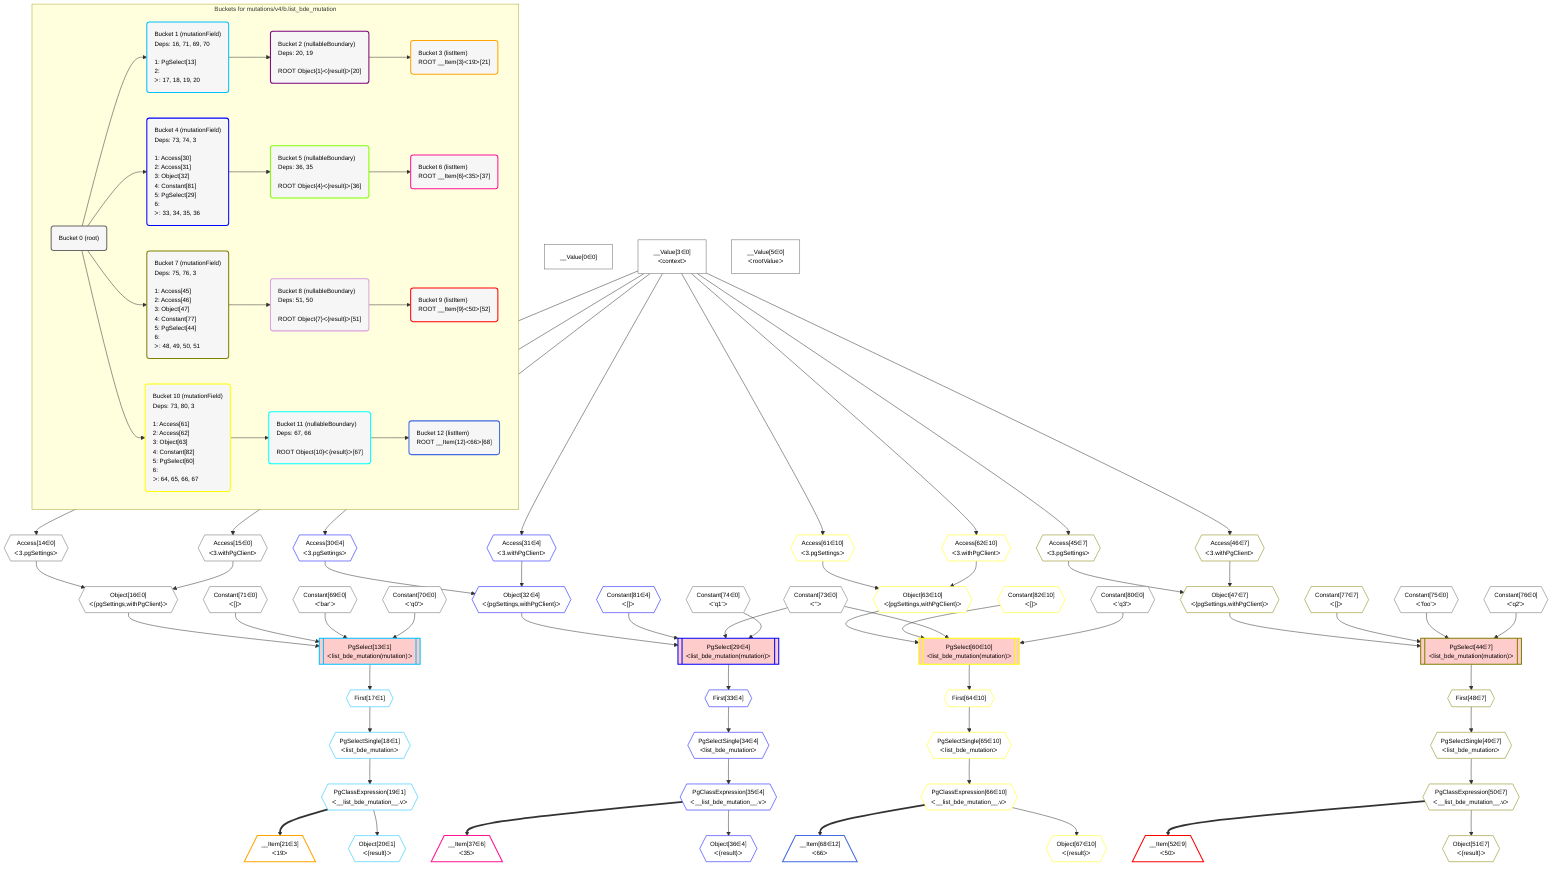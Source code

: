 %%{init: {'themeVariables': { 'fontSize': '12px'}}}%%
graph TD
    classDef path fill:#eee,stroke:#000,color:#000
    classDef plan fill:#fff,stroke-width:1px,color:#000
    classDef itemplan fill:#fff,stroke-width:2px,color:#000
    classDef unbatchedplan fill:#dff,stroke-width:1px,color:#000
    classDef sideeffectplan fill:#fcc,stroke-width:2px,color:#000
    classDef bucket fill:#f6f6f6,color:#000,stroke-width:2px,text-align:left


    %% define steps
    __Value0["__Value[0∈0]"]:::plan
    __Value3["__Value[3∈0]<br />ᐸcontextᐳ"]:::plan
    __Value5["__Value[5∈0]<br />ᐸrootValueᐳ"]:::plan
    Access14{{"Access[14∈0]<br />ᐸ3.pgSettingsᐳ"}}:::plan
    Access15{{"Access[15∈0]<br />ᐸ3.withPgClientᐳ"}}:::plan
    Object16{{"Object[16∈0]<br />ᐸ{pgSettings,withPgClient}ᐳ"}}:::plan
    Constant71{{"Constant[71∈0]<br />ᐸ[]ᐳ"}}:::plan
    Constant69{{"Constant[69∈0]<br />ᐸ'bar'ᐳ"}}:::plan
    Constant70{{"Constant[70∈0]<br />ᐸ'q0'ᐳ"}}:::plan
    PgSelect13[["PgSelect[13∈1]<br />ᐸlist_bde_mutation(mutation)ᐳ"]]:::sideeffectplan
    First17{{"First[17∈1]"}}:::plan
    PgSelectSingle18{{"PgSelectSingle[18∈1]<br />ᐸlist_bde_mutationᐳ"}}:::plan
    PgClassExpression19{{"PgClassExpression[19∈1]<br />ᐸ__list_bde_mutation__.vᐳ"}}:::plan
    Object20{{"Object[20∈1]<br />ᐸ{result}ᐳ"}}:::plan
    __Item21[/"__Item[21∈3]<br />ᐸ19ᐳ"\]:::itemplan
    Access30{{"Access[30∈4]<br />ᐸ3.pgSettingsᐳ"}}:::plan
    Access31{{"Access[31∈4]<br />ᐸ3.withPgClientᐳ"}}:::plan
    Object32{{"Object[32∈4]<br />ᐸ{pgSettings,withPgClient}ᐳ"}}:::plan
    Constant81{{"Constant[81∈4]<br />ᐸ[]ᐳ"}}:::plan
    Constant73{{"Constant[73∈0]<br />ᐸ''ᐳ"}}:::plan
    Constant74{{"Constant[74∈0]<br />ᐸ'q1'ᐳ"}}:::plan
    PgSelect29[["PgSelect[29∈4]<br />ᐸlist_bde_mutation(mutation)ᐳ"]]:::sideeffectplan
    First33{{"First[33∈4]"}}:::plan
    PgSelectSingle34{{"PgSelectSingle[34∈4]<br />ᐸlist_bde_mutationᐳ"}}:::plan
    PgClassExpression35{{"PgClassExpression[35∈4]<br />ᐸ__list_bde_mutation__.vᐳ"}}:::plan
    Object36{{"Object[36∈4]<br />ᐸ{result}ᐳ"}}:::plan
    __Item37[/"__Item[37∈6]<br />ᐸ35ᐳ"\]:::itemplan
    Access45{{"Access[45∈7]<br />ᐸ3.pgSettingsᐳ"}}:::plan
    Access46{{"Access[46∈7]<br />ᐸ3.withPgClientᐳ"}}:::plan
    Object47{{"Object[47∈7]<br />ᐸ{pgSettings,withPgClient}ᐳ"}}:::plan
    Constant77{{"Constant[77∈7]<br />ᐸ[]ᐳ"}}:::plan
    Constant75{{"Constant[75∈0]<br />ᐸ'foo'ᐳ"}}:::plan
    Constant76{{"Constant[76∈0]<br />ᐸ'q2'ᐳ"}}:::plan
    PgSelect44[["PgSelect[44∈7]<br />ᐸlist_bde_mutation(mutation)ᐳ"]]:::sideeffectplan
    First48{{"First[48∈7]"}}:::plan
    PgSelectSingle49{{"PgSelectSingle[49∈7]<br />ᐸlist_bde_mutationᐳ"}}:::plan
    PgClassExpression50{{"PgClassExpression[50∈7]<br />ᐸ__list_bde_mutation__.vᐳ"}}:::plan
    Object51{{"Object[51∈7]<br />ᐸ{result}ᐳ"}}:::plan
    __Item52[/"__Item[52∈9]<br />ᐸ50ᐳ"\]:::itemplan
    Access61{{"Access[61∈10]<br />ᐸ3.pgSettingsᐳ"}}:::plan
    Access62{{"Access[62∈10]<br />ᐸ3.withPgClientᐳ"}}:::plan
    Object63{{"Object[63∈10]<br />ᐸ{pgSettings,withPgClient}ᐳ"}}:::plan
    Constant82{{"Constant[82∈10]<br />ᐸ[]ᐳ"}}:::plan
    Constant80{{"Constant[80∈0]<br />ᐸ'q3'ᐳ"}}:::plan
    PgSelect60[["PgSelect[60∈10]<br />ᐸlist_bde_mutation(mutation)ᐳ"]]:::sideeffectplan
    First64{{"First[64∈10]"}}:::plan
    PgSelectSingle65{{"PgSelectSingle[65∈10]<br />ᐸlist_bde_mutationᐳ"}}:::plan
    PgClassExpression66{{"PgClassExpression[66∈10]<br />ᐸ__list_bde_mutation__.vᐳ"}}:::plan
    Object67{{"Object[67∈10]<br />ᐸ{result}ᐳ"}}:::plan
    __Item68[/"__Item[68∈12]<br />ᐸ66ᐳ"\]:::itemplan

    %% plan dependencies
    __Value3 --> Access14
    __Value3 --> Access15
    Access14 & Access15 --> Object16
    Object16 & Constant71 & Constant69 & Constant70 --> PgSelect13
    PgSelect13 --> First17
    First17 --> PgSelectSingle18
    PgSelectSingle18 --> PgClassExpression19
    PgClassExpression19 --> Object20
    PgClassExpression19 ==> __Item21
    __Value3 --> Access30
    __Value3 --> Access31
    Access30 & Access31 --> Object32
    Object32 & Constant81 & Constant73 & Constant74 --> PgSelect29
    PgSelect29 --> First33
    First33 --> PgSelectSingle34
    PgSelectSingle34 --> PgClassExpression35
    PgClassExpression35 --> Object36
    PgClassExpression35 ==> __Item37
    __Value3 --> Access45
    __Value3 --> Access46
    Access45 & Access46 --> Object47
    Object47 & Constant77 & Constant75 & Constant76 --> PgSelect44
    PgSelect44 --> First48
    First48 --> PgSelectSingle49
    PgSelectSingle49 --> PgClassExpression50
    PgClassExpression50 --> Object51
    PgClassExpression50 ==> __Item52
    __Value3 --> Access61
    __Value3 --> Access62
    Access61 & Access62 --> Object63
    Object63 & Constant82 & Constant73 & Constant80 --> PgSelect60
    PgSelect60 --> First64
    First64 --> PgSelectSingle65
    PgSelectSingle65 --> PgClassExpression66
    PgClassExpression66 --> Object67
    PgClassExpression66 ==> __Item68

    subgraph "Buckets for mutations/v4/b.list_bde_mutation"
    Bucket0("Bucket 0 (root)"):::bucket
    classDef bucket0 stroke:#696969
    class Bucket0,__Value0,__Value3,__Value5,Access14,Access15,Object16,Constant69,Constant70,Constant71,Constant73,Constant74,Constant75,Constant76,Constant80 bucket0
    Bucket1("Bucket 1 (mutationField)<br />Deps: 16, 71, 69, 70<br /><br />1: PgSelect[13]<br />2: <br />ᐳ: 17, 18, 19, 20"):::bucket
    classDef bucket1 stroke:#00bfff
    class Bucket1,PgSelect13,First17,PgSelectSingle18,PgClassExpression19,Object20 bucket1
    Bucket2("Bucket 2 (nullableBoundary)<br />Deps: 20, 19<br /><br />ROOT Object{1}ᐸ{result}ᐳ[20]"):::bucket
    classDef bucket2 stroke:#7f007f
    class Bucket2 bucket2
    Bucket3("Bucket 3 (listItem)<br />ROOT __Item{3}ᐸ19ᐳ[21]"):::bucket
    classDef bucket3 stroke:#ffa500
    class Bucket3,__Item21 bucket3
    Bucket4("Bucket 4 (mutationField)<br />Deps: 73, 74, 3<br /><br />1: Access[30]<br />2: Access[31]<br />3: Object[32]<br />4: Constant[81]<br />5: PgSelect[29]<br />6: <br />ᐳ: 33, 34, 35, 36"):::bucket
    classDef bucket4 stroke:#0000ff
    class Bucket4,PgSelect29,Access30,Access31,Object32,First33,PgSelectSingle34,PgClassExpression35,Object36,Constant81 bucket4
    Bucket5("Bucket 5 (nullableBoundary)<br />Deps: 36, 35<br /><br />ROOT Object{4}ᐸ{result}ᐳ[36]"):::bucket
    classDef bucket5 stroke:#7fff00
    class Bucket5 bucket5
    Bucket6("Bucket 6 (listItem)<br />ROOT __Item{6}ᐸ35ᐳ[37]"):::bucket
    classDef bucket6 stroke:#ff1493
    class Bucket6,__Item37 bucket6
    Bucket7("Bucket 7 (mutationField)<br />Deps: 75, 76, 3<br /><br />1: Access[45]<br />2: Access[46]<br />3: Object[47]<br />4: Constant[77]<br />5: PgSelect[44]<br />6: <br />ᐳ: 48, 49, 50, 51"):::bucket
    classDef bucket7 stroke:#808000
    class Bucket7,PgSelect44,Access45,Access46,Object47,First48,PgSelectSingle49,PgClassExpression50,Object51,Constant77 bucket7
    Bucket8("Bucket 8 (nullableBoundary)<br />Deps: 51, 50<br /><br />ROOT Object{7}ᐸ{result}ᐳ[51]"):::bucket
    classDef bucket8 stroke:#dda0dd
    class Bucket8 bucket8
    Bucket9("Bucket 9 (listItem)<br />ROOT __Item{9}ᐸ50ᐳ[52]"):::bucket
    classDef bucket9 stroke:#ff0000
    class Bucket9,__Item52 bucket9
    Bucket10("Bucket 10 (mutationField)<br />Deps: 73, 80, 3<br /><br />1: Access[61]<br />2: Access[62]<br />3: Object[63]<br />4: Constant[82]<br />5: PgSelect[60]<br />6: <br />ᐳ: 64, 65, 66, 67"):::bucket
    classDef bucket10 stroke:#ffff00
    class Bucket10,PgSelect60,Access61,Access62,Object63,First64,PgSelectSingle65,PgClassExpression66,Object67,Constant82 bucket10
    Bucket11("Bucket 11 (nullableBoundary)<br />Deps: 67, 66<br /><br />ROOT Object{10}ᐸ{result}ᐳ[67]"):::bucket
    classDef bucket11 stroke:#00ffff
    class Bucket11 bucket11
    Bucket12("Bucket 12 (listItem)<br />ROOT __Item{12}ᐸ66ᐳ[68]"):::bucket
    classDef bucket12 stroke:#4169e1
    class Bucket12,__Item68 bucket12
    Bucket0 --> Bucket1 & Bucket4 & Bucket7 & Bucket10
    Bucket1 --> Bucket2
    Bucket2 --> Bucket3
    Bucket4 --> Bucket5
    Bucket5 --> Bucket6
    Bucket7 --> Bucket8
    Bucket8 --> Bucket9
    Bucket10 --> Bucket11
    Bucket11 --> Bucket12
    end